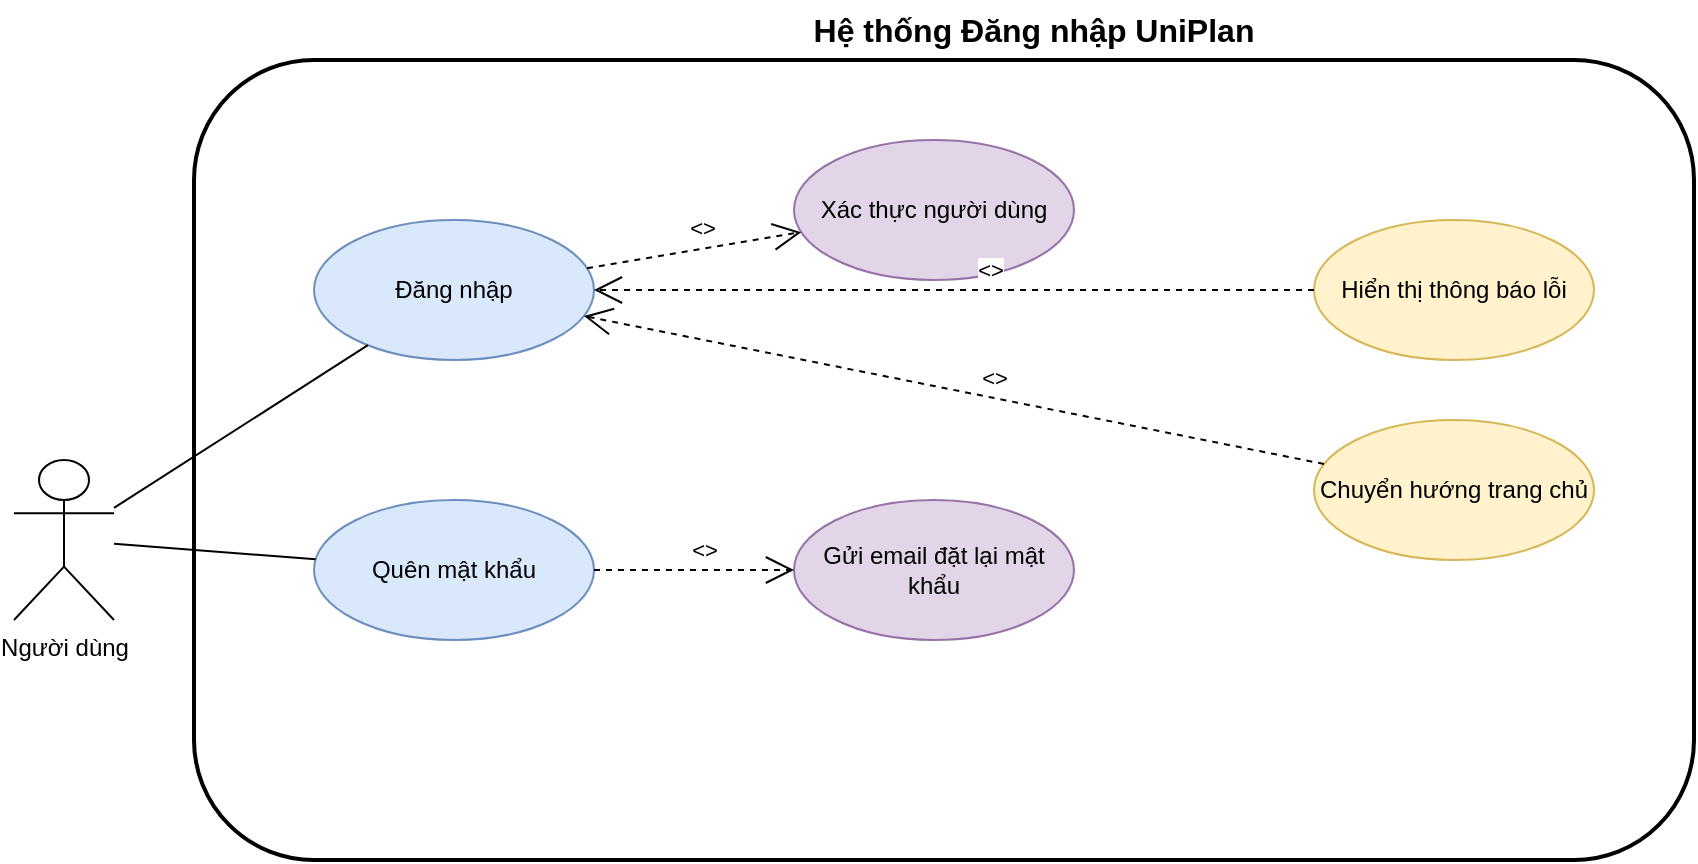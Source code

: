 <mxfile version="27.2.0">
  <diagram name="Use Case - Đăng nhập" id="login-usecase">
    <mxGraphModel dx="1138" dy="408" grid="1" gridSize="10" guides="1" tooltips="1" connect="1" arrows="1" fold="1" page="1" pageScale="1" pageWidth="1169" pageHeight="827" math="0" shadow="0">
      <root>
        <mxCell id="0" />
        <mxCell id="1" parent="0" />
        
        <!-- ACTORS -->
        <mxCell id="2" value="Người dùng" style="shape=umlActor;verticalLabelPosition=bottom;verticalAlign=top;html=1;outlineConnect=0;" parent="1" vertex="1">
          <mxGeometry x="30" y="300" width="50" height="80" as="geometry" />
        </mxCell>
        
        <!-- TIÊU ĐỀ HỆ THỐNG -->
        <mxCell id="23" value="Hệ thống Đăng nhập UniPlan" style="text;html=1;strokeColor=none;fillColor=none;align=center;verticalAlign=middle;whiteSpace=wrap;rounded=0;fontSize=16;fontStyle=1;" parent="1" vertex="1">
          <mxGeometry x="400" y="70" width="280" height="30" as="geometry" />
        </mxCell>
        
        <!-- SYSTEM BOUNDARY -->
        <mxCell id="3" value="" style="rounded=1;whiteSpace=wrap;html=1;strokeWidth=2;fillColor=none;dashed=0;strokeColor=#000000;fontStyle=1;fontSize=14;" parent="1" vertex="1">
          <mxGeometry x="120" y="100" width="750" height="400" as="geometry" />
        </mxCell>
        
        <!-- USE CASE CHÍNH - CỘT TRÁI -->
        <mxCell id="4" value="Đăng nhập" style="ellipse;whiteSpace=wrap;html=1;fillColor=#dae8fc;strokeColor=#6c8ebf;" parent="1" vertex="1">
          <mxGeometry x="180" y="180" width="140" height="70" as="geometry" />
        </mxCell>
        <mxCell id="5" value="Quên mật khẩu" style="ellipse;whiteSpace=wrap;html=1;fillColor=#dae8fc;strokeColor=#6c8ebf;" parent="1" vertex="1">
          <mxGeometry x="180" y="320" width="140" height="70" as="geometry" />
        </mxCell>
        
        <!-- USE CASE HỖ TRỢ - CỘT GIỮA -->
        <mxCell id="6" value="Xác thực người dùng" style="ellipse;whiteSpace=wrap;html=1;fillColor=#e1d5e7;strokeColor=#9673a6;" parent="1" vertex="1">
          <mxGeometry x="420" y="140" width="140" height="70" as="geometry" />
        </mxCell>
        <mxCell id="8" value="Gửi email đặt lại mật khẩu" style="ellipse;whiteSpace=wrap;html=1;fillColor=#e1d5e7;strokeColor=#9673a6;" parent="1" vertex="1">
          <mxGeometry x="420" y="320" width="140" height="70" as="geometry" />
        </mxCell>
        
        <!-- USE CASE MỞ RỘNG - CỘT PHẢI -->
        <mxCell id="7" value="Hiển thị thông báo lỗi" style="ellipse;whiteSpace=wrap;html=1;fillColor=#fff2cc;strokeColor=#d6b656;" parent="1" vertex="1">
          <mxGeometry x="680" y="180" width="140" height="70" as="geometry" />
        </mxCell>
        <mxCell id="15" value="Chuyển hướng trang chủ" style="ellipse;whiteSpace=wrap;html=1;fillColor=#fff2cc;strokeColor=#d6b656;" parent="1" vertex="1">
          <mxGeometry x="680" y="280" width="140" height="70" as="geometry" />
        </mxCell>
        
        <!-- KẾT NỐI ACTOR → USE CASE CHÍNH -->
        <mxCell id="9" value="" style="endArrow=none;html=1;rounded=0;" parent="1" source="2" target="4" edge="1">
          <mxGeometry width="50" height="50" relative="1" as="geometry">
            <mxPoint x="80" y="340" as="sourcePoint" />
            <mxPoint x="180" y="215" as="targetPoint" />
          </mxGeometry>
        </mxCell>
        <mxCell id="10" value="" style="endArrow=none;html=1;rounded=0;" parent="1" source="2" target="5" edge="1">
          <mxGeometry width="50" height="50" relative="1" as="geometry">
            <mxPoint x="80" y="340" as="sourcePoint" />
            <mxPoint x="180" y="355" as="targetPoint" />
          </mxGeometry>
        </mxCell>
        
        <!-- INCLUDE RELATIONSHIPS -->
        <mxCell id="11" value="&lt;&lt;include&gt;&gt;" style="endArrow=open;endSize=12;dashed=1;html=1;rounded=0;labelPosition=center;verticalLabelPosition=middle;align=center;verticalAlign=middle;" parent="1" source="4" target="6" edge="1">
          <mxGeometry x="0.1" y="10" width="100" height="100" relative="1" as="geometry">
            <mxPoint x="320" y="215" as="sourcePoint" />
            <mxPoint x="420" y="175" as="targetPoint" />
            <mxPoint as="offset" />
          </mxGeometry>
        </mxCell>
        <mxCell id="14" value="&lt;&lt;include&gt;&gt;" style="endArrow=open;endSize=12;dashed=1;html=1;rounded=0;labelPosition=center;verticalLabelPosition=middle;align=center;verticalAlign=middle;" parent="1" source="5" target="8" edge="1">
          <mxGeometry x="0.1" y="10" width="100" height="100" relative="1" as="geometry">
            <mxPoint x="320" y="355" as="sourcePoint" />
            <mxPoint x="420" y="355" as="targetPoint" />
            <mxPoint as="offset" />
          </mxGeometry>
        </mxCell>
        
        <!-- EXTEND RELATIONSHIPS -->
        <mxCell id="12" value="&lt;&lt;extend&gt;&gt;" style="endArrow=open;endSize=12;dashed=1;html=1;rounded=0;labelPosition=center;verticalLabelPosition=middle;align=center;verticalAlign=middle;" parent="1" source="7" target="4" edge="1">
          <mxGeometry x="-0.1" y="-10" width="100" height="100" relative="1" as="geometry">
            <mxPoint x="680" y="215" as="sourcePoint" />
            <mxPoint x="320" y="215" as="targetPoint" />
            <mxPoint as="offset" />
          </mxGeometry>
        </mxCell>
        <mxCell id="16" value="&lt;&lt;extend&gt;&gt;" style="endArrow=open;endSize=12;dashed=1;html=1;rounded=0;labelPosition=center;verticalLabelPosition=middle;align=center;verticalAlign=middle;" parent="1" source="15" target="4" edge="1">
          <mxGeometry x="-0.1" y="-10" width="100" height="100" relative="1" as="geometry">
            <mxPoint x="680" y="315" as="sourcePoint" />
            <mxPoint x="320" y="215" as="targetPoint" />
            <mxPoint as="offset" />
          </mxGeometry>
        </mxCell>
        
      </root>
    </mxGraphModel>
  </diagram>
</mxfile>
